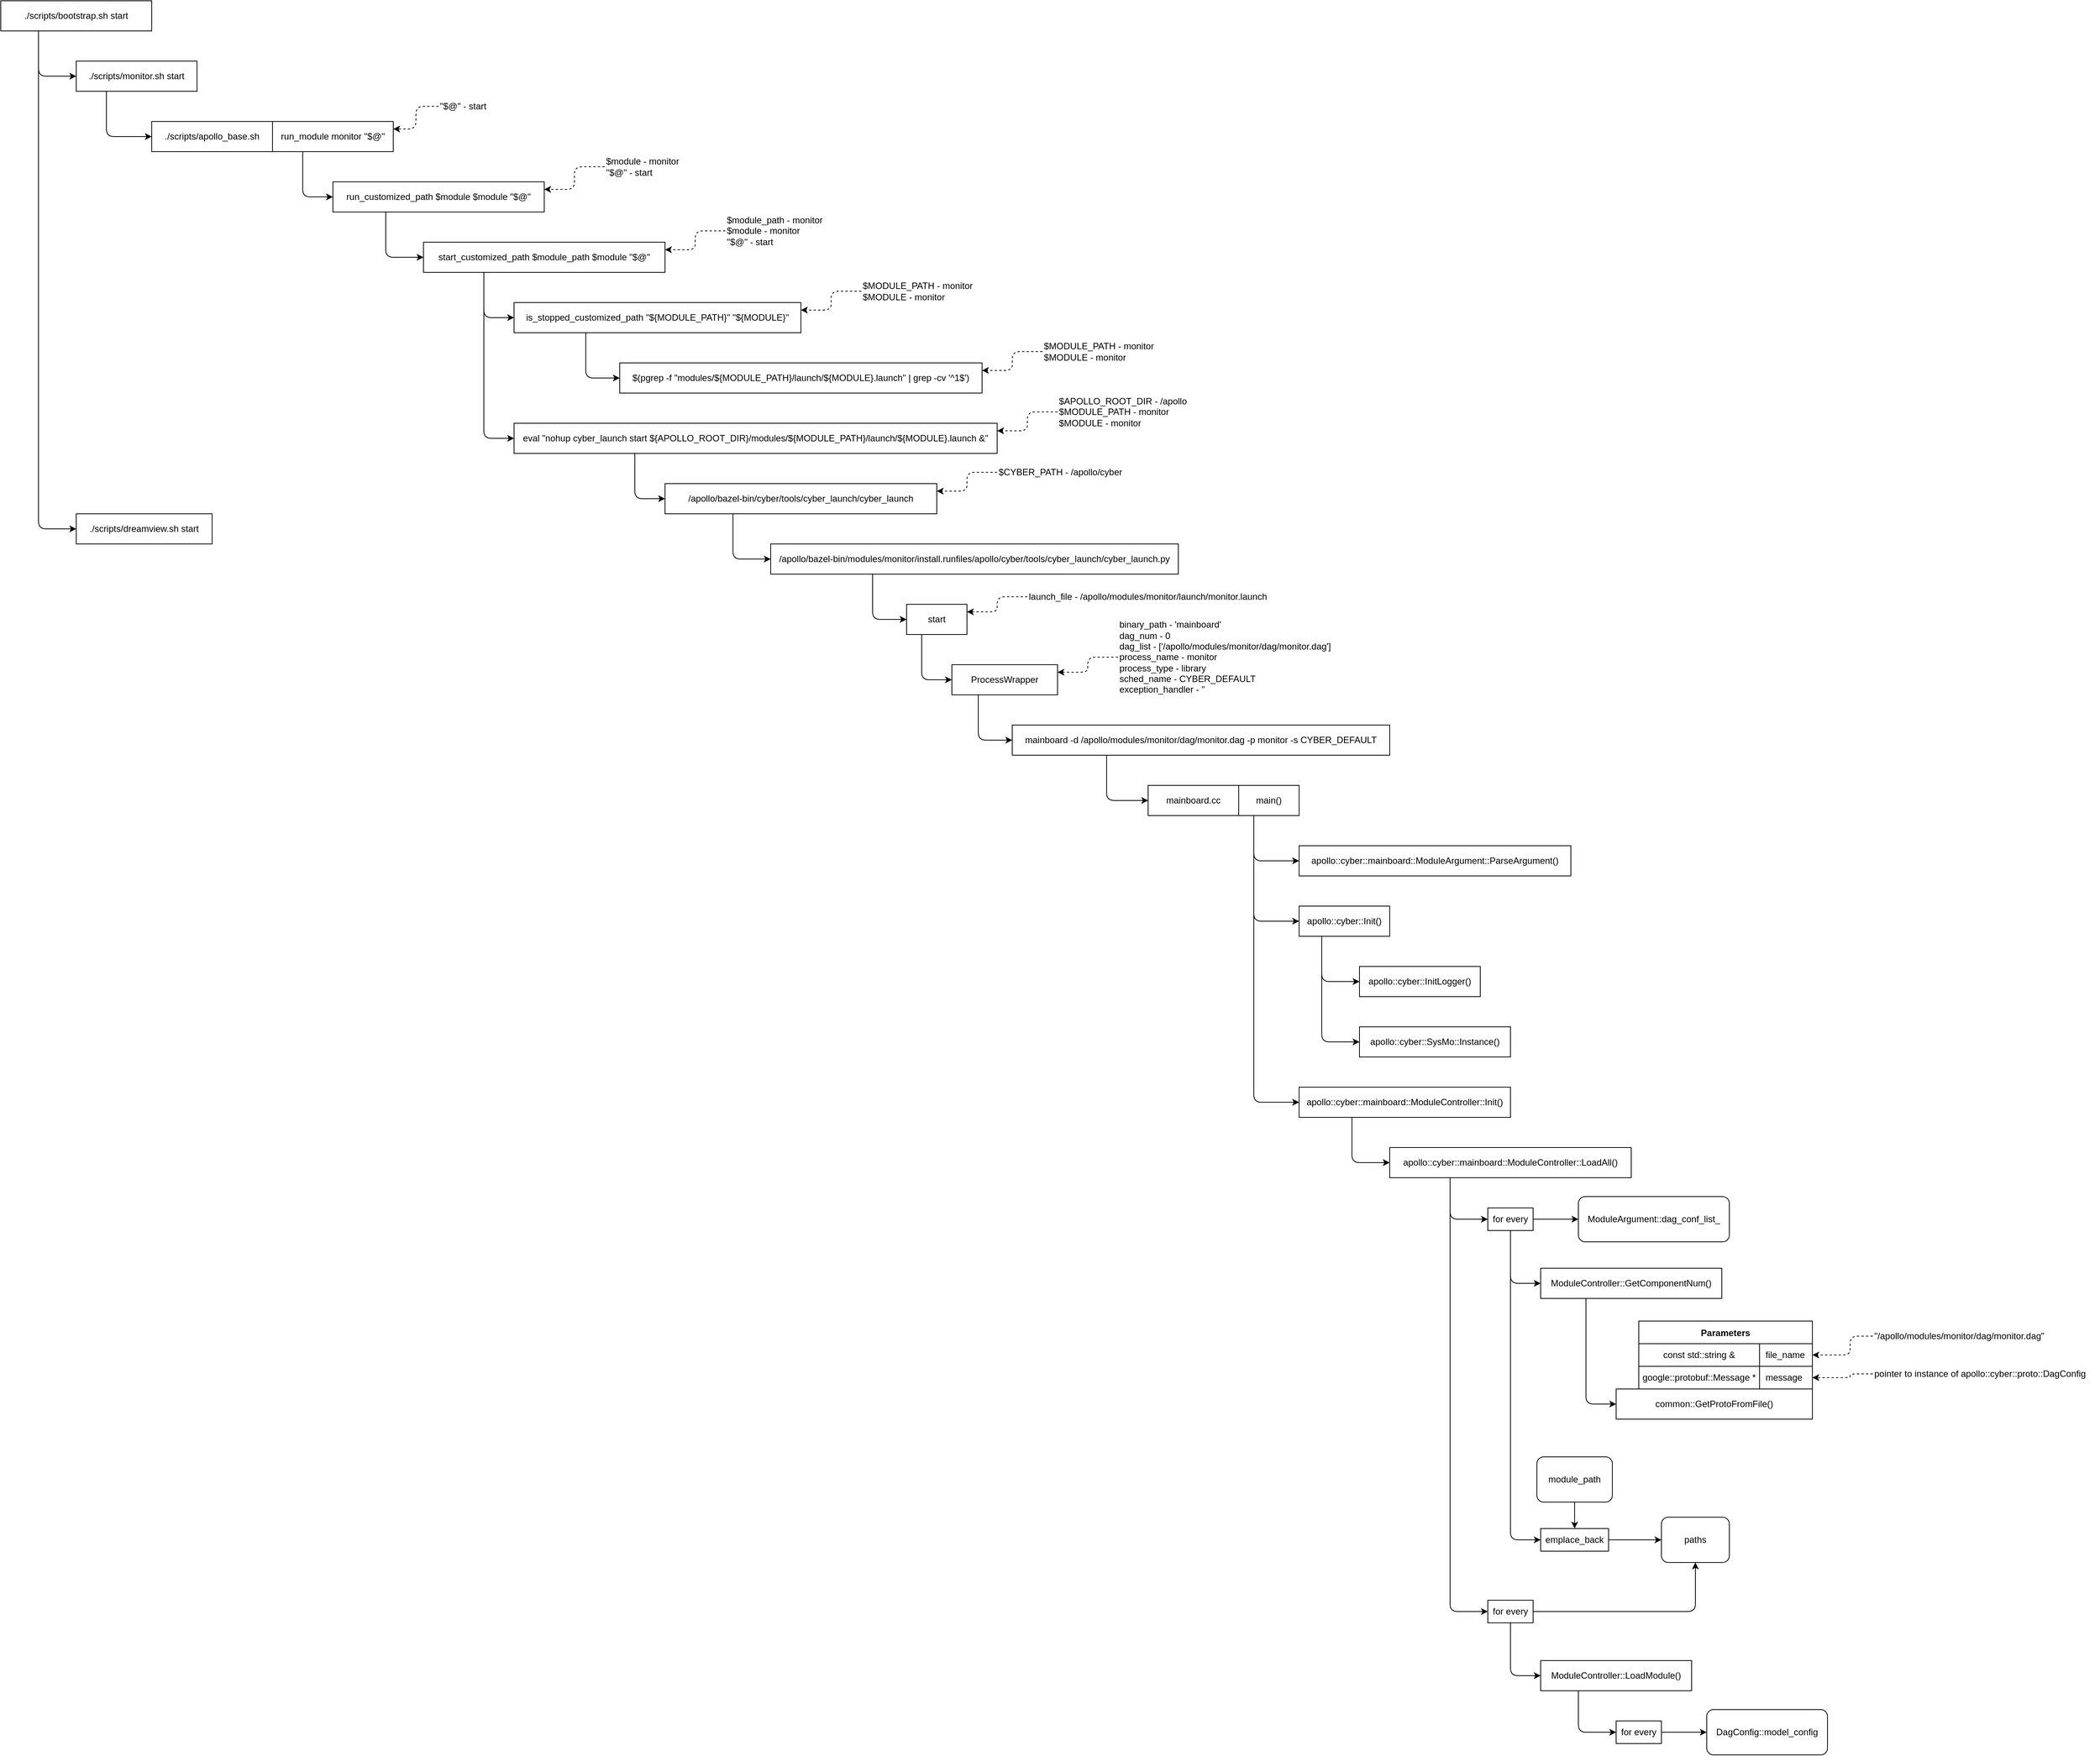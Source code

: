 <mxfile>
    <diagram id="elwUW64XEa5zMgBQE0xd" name="Page-1">
        <mxGraphModel dx="1374" dy="722" grid="1" gridSize="10" guides="1" tooltips="1" connect="1" arrows="1" fold="1" page="0" pageScale="1" pageWidth="827" pageHeight="1169" math="0" shadow="0">
            <root>
                <mxCell id="0"/>
                <mxCell id="1" parent="0"/>
                <mxCell id="5" style="edgeStyle=orthogonalEdgeStyle;html=1;exitX=0.25;exitY=1;exitDx=0;exitDy=0;entryX=0;entryY=0.5;entryDx=0;entryDy=0;" parent="1" source="2" target="3" edge="1">
                    <mxGeometry relative="1" as="geometry"/>
                </mxCell>
                <mxCell id="6" style="edgeStyle=orthogonalEdgeStyle;html=1;exitX=0.25;exitY=1;exitDx=0;exitDy=0;entryX=0;entryY=0.5;entryDx=0;entryDy=0;" parent="1" source="2" target="4" edge="1">
                    <mxGeometry relative="1" as="geometry"/>
                </mxCell>
                <mxCell id="2" value="./scripts/bootstrap.sh start" style="rounded=0;whiteSpace=wrap;html=1;" parent="1" vertex="1">
                    <mxGeometry x="120" y="120" width="200" height="40" as="geometry"/>
                </mxCell>
                <mxCell id="8" style="edgeStyle=orthogonalEdgeStyle;html=1;exitX=0.25;exitY=1;exitDx=0;exitDy=0;entryX=0;entryY=0.5;entryDx=0;entryDy=0;" parent="1" source="3" target="7" edge="1">
                    <mxGeometry relative="1" as="geometry"/>
                </mxCell>
                <mxCell id="3" value="./scripts/monitor.sh start" style="rounded=0;whiteSpace=wrap;html=1;" parent="1" vertex="1">
                    <mxGeometry x="220" y="200" width="160" height="40" as="geometry"/>
                </mxCell>
                <mxCell id="4" value="./scripts/dreamview.sh start" style="rounded=0;whiteSpace=wrap;html=1;" parent="1" vertex="1">
                    <mxGeometry x="220" y="800" width="180" height="40" as="geometry"/>
                </mxCell>
                <mxCell id="7" value="./scripts/apollo_base.sh" style="rounded=0;whiteSpace=wrap;html=1;" parent="1" vertex="1">
                    <mxGeometry x="320" y="280" width="160" height="40" as="geometry"/>
                </mxCell>
                <mxCell id="11" style="edgeStyle=orthogonalEdgeStyle;html=1;exitX=0.25;exitY=1;exitDx=0;exitDy=0;entryX=0;entryY=0.5;entryDx=0;entryDy=0;" parent="1" source="9" target="10" edge="1">
                    <mxGeometry relative="1" as="geometry"/>
                </mxCell>
                <mxCell id="9" value="run_module monitor &quot;$@&quot;" style="rounded=0;whiteSpace=wrap;html=1;" parent="1" vertex="1">
                    <mxGeometry x="480" y="280" width="160" height="40" as="geometry"/>
                </mxCell>
                <mxCell id="17" style="edgeStyle=orthogonalEdgeStyle;html=1;exitX=0.25;exitY=1;exitDx=0;exitDy=0;entryX=0;entryY=0.5;entryDx=0;entryDy=0;" parent="1" source="10" target="16" edge="1">
                    <mxGeometry relative="1" as="geometry"/>
                </mxCell>
                <mxCell id="10" value="run_customized_path $module $module &quot;$@&quot;" style="rounded=0;whiteSpace=wrap;html=1;" parent="1" vertex="1">
                    <mxGeometry x="560" y="360" width="280" height="40" as="geometry"/>
                </mxCell>
                <mxCell id="13" style="edgeStyle=orthogonalEdgeStyle;html=1;entryX=1;entryY=0.25;entryDx=0;entryDy=0;dashed=1" parent="1" source="12" target="9" edge="1">
                    <mxGeometry relative="1" as="geometry"/>
                </mxCell>
                <mxCell id="12" value="&quot;$@&quot; - start" style="text;html=1;align=center;verticalAlign=middle;resizable=0;points=[];autosize=1;strokeColor=none;fillColor=none;align=left" parent="1" vertex="1">
                    <mxGeometry x="700" y="250" width="80" height="20" as="geometry"/>
                </mxCell>
                <mxCell id="14" style="edgeStyle=orthogonalEdgeStyle;html=1;entryX=1;entryY=0.25;entryDx=0;entryDy=0;dashed=1" parent="1" source="15" target="10" edge="1">
                    <mxGeometry relative="1" as="geometry">
                        <mxPoint x="860" y="370" as="targetPoint"/>
                    </mxGeometry>
                </mxCell>
                <mxCell id="15" value="$module - monitor&lt;br&gt;&quot;$@&quot; - start" style="text;html=1;align=center;verticalAlign=middle;resizable=0;points=[];autosize=1;strokeColor=none;fillColor=none;align=left" parent="1" vertex="1">
                    <mxGeometry x="920" y="325" width="110" height="30" as="geometry"/>
                </mxCell>
                <mxCell id="21" style="edgeStyle=orthogonalEdgeStyle;html=1;exitX=0.25;exitY=1;exitDx=0;exitDy=0;entryX=0;entryY=0.5;entryDx=0;entryDy=0;" parent="1" source="16" target="20" edge="1">
                    <mxGeometry relative="1" as="geometry"/>
                </mxCell>
                <mxCell id="31" style="edgeStyle=orthogonalEdgeStyle;html=1;exitX=0.25;exitY=1;exitDx=0;exitDy=0;entryX=0;entryY=0.5;entryDx=0;entryDy=0;" parent="1" source="16" target="29" edge="1">
                    <mxGeometry relative="1" as="geometry"/>
                </mxCell>
                <mxCell id="16" value="start_customized_path $module_path $module &quot;$@&quot;" style="rounded=0;whiteSpace=wrap;html=1;" parent="1" vertex="1">
                    <mxGeometry x="680" y="440" width="320" height="40" as="geometry"/>
                </mxCell>
                <mxCell id="18" style="edgeStyle=orthogonalEdgeStyle;html=1;dashed=1;entryX=1;entryY=0.25;entryDx=0;entryDy=0;" parent="1" source="19" target="16" edge="1">
                    <mxGeometry relative="1" as="geometry">
                        <mxPoint x="1030" y="460" as="targetPoint"/>
                    </mxGeometry>
                </mxCell>
                <mxCell id="19" value="$module_path - monitor&lt;br&gt;$module - monitor&lt;br&gt;&quot;$@&quot; - start" style="text;html=1;align=center;verticalAlign=middle;resizable=0;points=[];autosize=1;strokeColor=none;fillColor=none;align=left" parent="1" vertex="1">
                    <mxGeometry x="1080" y="400" width="140" height="50" as="geometry"/>
                </mxCell>
                <mxCell id="26" style="edgeStyle=orthogonalEdgeStyle;html=1;exitX=0.25;exitY=1;exitDx=0;exitDy=0;entryX=0;entryY=0.5;entryDx=0;entryDy=0;" parent="1" source="20" target="24" edge="1">
                    <mxGeometry relative="1" as="geometry"/>
                </mxCell>
                <mxCell id="20" value="is_stopped_customized_path &quot;${MODULE_PATH}&quot; &quot;${MODULE}&quot;" style="rounded=0;whiteSpace=wrap;html=1;" parent="1" vertex="1">
                    <mxGeometry x="800" y="520" width="380" height="40" as="geometry"/>
                </mxCell>
                <mxCell id="22" style="edgeStyle=orthogonalEdgeStyle;html=1;dashed=1;entryX=1;entryY=0.25;entryDx=0;entryDy=0;" parent="1" source="23" target="20" edge="1">
                    <mxGeometry relative="1" as="geometry">
                        <mxPoint x="1210" y="560" as="targetPoint"/>
                    </mxGeometry>
                </mxCell>
                <mxCell id="23" value="$MODULE_PATH - monitor&lt;br&gt;$MODULE - monitor" style="text;html=1;align=center;verticalAlign=middle;resizable=0;points=[];autosize=1;strokeColor=none;fillColor=none;align=left" parent="1" vertex="1">
                    <mxGeometry x="1260" y="490" width="160" height="30" as="geometry"/>
                </mxCell>
                <mxCell id="24" value="$(pgrep -f &quot;modules/${MODULE_PATH}/launch/${MODULE}.launch&quot; | grep -cv '^1$')" style="rounded=0;whiteSpace=wrap;html=1;" parent="1" vertex="1">
                    <mxGeometry x="940" y="600" width="480" height="40" as="geometry"/>
                </mxCell>
                <mxCell id="27" style="edgeStyle=orthogonalEdgeStyle;html=1;dashed=1;entryX=1;entryY=0.25;entryDx=0;entryDy=0;" parent="1" source="28" target="24" edge="1">
                    <mxGeometry relative="1" as="geometry">
                        <mxPoint x="1480" y="620" as="targetPoint"/>
                    </mxGeometry>
                </mxCell>
                <mxCell id="28" value="$MODULE_PATH - monitor&lt;br&gt;$MODULE - monitor" style="text;html=1;align=center;verticalAlign=middle;resizable=0;points=[];autosize=1;strokeColor=none;fillColor=none;align=left" parent="1" vertex="1">
                    <mxGeometry x="1500" y="570" width="160" height="30" as="geometry"/>
                </mxCell>
                <mxCell id="36" style="edgeStyle=orthogonalEdgeStyle;html=1;exitX=0.25;exitY=1;exitDx=0;exitDy=0;entryX=0;entryY=0.5;entryDx=0;entryDy=0;" parent="1" source="29" target="34" edge="1">
                    <mxGeometry relative="1" as="geometry"/>
                </mxCell>
                <mxCell id="29" value="eval &quot;nohup cyber_launch start ${APOLLO_ROOT_DIR}/modules/${MODULE_PATH}/launch/${MODULE}.launch &amp;amp;&quot;" style="rounded=0;whiteSpace=wrap;html=1;" parent="1" vertex="1">
                    <mxGeometry x="800" y="680" width="640" height="40" as="geometry"/>
                </mxCell>
                <mxCell id="32" style="edgeStyle=orthogonalEdgeStyle;html=1;dashed=1;entryX=1;entryY=0.25;entryDx=0;entryDy=0;" parent="1" source="33" target="29" edge="1">
                    <mxGeometry relative="1" as="geometry">
                        <mxPoint x="1510" y="710" as="targetPoint"/>
                    </mxGeometry>
                </mxCell>
                <mxCell id="33" value="&lt;span style=&quot;text-align: center&quot;&gt;$APOLLO_ROOT_DIR - /apollo&lt;/span&gt;&lt;br&gt;$MODULE_PATH - monitor&lt;br&gt;$MODULE - monitor&amp;nbsp;" style="text;html=1;align=center;verticalAlign=middle;resizable=0;points=[];autosize=1;strokeColor=none;fillColor=none;align=left" parent="1" vertex="1">
                    <mxGeometry x="1520" y="640" width="180" height="50" as="geometry"/>
                </mxCell>
                <mxCell id="56" style="edgeStyle=orthogonalEdgeStyle;html=1;exitX=0.25;exitY=1;exitDx=0;exitDy=0;entryX=0;entryY=0.5;entryDx=0;entryDy=0;" parent="1" source="34" target="54" edge="1">
                    <mxGeometry relative="1" as="geometry"/>
                </mxCell>
                <mxCell id="34" value="&lt;span style=&quot;text-align: left&quot;&gt;/apollo/bazel-bin/cyber/tools/cyber_launch/cyber_launch&lt;/span&gt;" style="rounded=0;whiteSpace=wrap;html=1;" parent="1" vertex="1">
                    <mxGeometry x="1000" y="760" width="360" height="40" as="geometry"/>
                </mxCell>
                <mxCell id="37" style="edgeStyle=orthogonalEdgeStyle;html=1;dashed=1;entryX=1;entryY=0.25;entryDx=0;entryDy=0;" parent="1" source="38" target="34" edge="1">
                    <mxGeometry relative="1" as="geometry">
                        <mxPoint x="1390" y="790" as="targetPoint"/>
                    </mxGeometry>
                </mxCell>
                <mxCell id="38" value="&lt;div style=&quot;text-align: center&quot;&gt;&lt;span&gt;$CYBER_PATH - /apollo/cyber&lt;/span&gt;&lt;/div&gt;" style="text;html=1;align=center;verticalAlign=middle;resizable=0;points=[];autosize=1;strokeColor=none;fillColor=none;align=left" parent="1" vertex="1">
                    <mxGeometry x="1440" y="735" width="180" height="20" as="geometry"/>
                </mxCell>
                <mxCell id="46" style="edgeStyle=orthogonalEdgeStyle;html=1;exitX=0.25;exitY=1;exitDx=0;exitDy=0;entryX=0;entryY=0.5;entryDx=0;entryDy=0;" parent="1" source="39" target="44" edge="1">
                    <mxGeometry relative="1" as="geometry"/>
                </mxCell>
                <mxCell id="39" value="&lt;span style=&quot;text-align: left&quot;&gt;start&lt;/span&gt;" style="rounded=0;whiteSpace=wrap;html=1;" parent="1" vertex="1">
                    <mxGeometry x="1320" y="920" width="80" height="40" as="geometry"/>
                </mxCell>
                <mxCell id="42" style="edgeStyle=orthogonalEdgeStyle;html=1;dashed=1;entryX=1;entryY=0.25;entryDx=0;entryDy=0;" parent="1" source="43" target="39" edge="1">
                    <mxGeometry relative="1" as="geometry">
                        <mxPoint x="1410" y="935" as="targetPoint"/>
                    </mxGeometry>
                </mxCell>
                <mxCell id="43" value="&lt;div style=&quot;text-align: center&quot;&gt;launch_file - /apollo/modules/monitor/launch/monitor.launch&lt;br&gt;&lt;/div&gt;" style="text;html=1;align=center;verticalAlign=middle;resizable=0;points=[];autosize=1;strokeColor=none;fillColor=none;align=left" parent="1" vertex="1">
                    <mxGeometry x="1480" y="900" width="330" height="20" as="geometry"/>
                </mxCell>
                <mxCell id="60" style="edgeStyle=orthogonalEdgeStyle;html=1;exitX=0.25;exitY=1;exitDx=0;exitDy=0;entryX=0;entryY=0.5;entryDx=0;entryDy=0;" parent="1" source="44" target="58" edge="1">
                    <mxGeometry relative="1" as="geometry"/>
                </mxCell>
                <mxCell id="44" value="&lt;div style=&quot;text-align: left&quot;&gt;ProcessWrapper&lt;br&gt;&lt;/div&gt;" style="rounded=0;whiteSpace=wrap;html=1;" parent="1" vertex="1">
                    <mxGeometry x="1380" y="1000" width="140" height="40" as="geometry"/>
                </mxCell>
                <mxCell id="47" style="edgeStyle=orthogonalEdgeStyle;html=1;dashed=1;entryX=1;entryY=0.25;entryDx=0;entryDy=0;" parent="1" source="52" target="44" edge="1">
                    <mxGeometry relative="1" as="geometry">
                        <mxPoint x="1560" y="1020" as="targetPoint"/>
                        <mxPoint x="1600" y="990" as="sourcePoint"/>
                    </mxGeometry>
                </mxCell>
                <mxCell id="49" value="&lt;div style=&quot;text-align: center&quot;&gt;&lt;br&gt;&lt;/div&gt;" style="text;html=1;align=center;verticalAlign=middle;resizable=0;points=[];autosize=1;strokeColor=none;fillColor=none;align=left" parent="1" vertex="1">
                    <mxGeometry x="1570" y="1025" width="20" height="20" as="geometry"/>
                </mxCell>
                <mxCell id="52" value="binary_path - 'mainboard'&lt;br&gt;dag_num - 0&lt;br&gt;&lt;div&gt;dag_list -&amp;nbsp;['/apollo/modules/monitor/dag/monitor.dag']&lt;/div&gt;&lt;div&gt;process_name -&amp;nbsp;monitor&lt;/div&gt;&lt;div&gt;process_type -&amp;nbsp;library&lt;/div&gt;&lt;div&gt;sched_name -&amp;nbsp;CYBER_DEFAULT&lt;/div&gt;&lt;div&gt;exception_handler - ''&lt;/div&gt;" style="text;html=1;align=center;verticalAlign=middle;resizable=0;points=[];autosize=1;strokeColor=none;fillColor=none;align=left" parent="1" vertex="1">
                    <mxGeometry x="1600" y="940" width="300" height="100" as="geometry"/>
                </mxCell>
                <mxCell id="57" style="edgeStyle=orthogonalEdgeStyle;html=1;exitX=0.25;exitY=1;exitDx=0;exitDy=0;entryX=0;entryY=0.5;entryDx=0;entryDy=0;" parent="1" source="54" target="39" edge="1">
                    <mxGeometry relative="1" as="geometry">
                        <Array as="points">
                            <mxPoint x="1275" y="940"/>
                        </Array>
                    </mxGeometry>
                </mxCell>
                <mxCell id="54" value="&lt;div style=&quot;text-align: left&quot;&gt;&lt;span&gt;/apollo/bazel-bin/modules/monitor/install.runfiles/apollo/cyber/tools/cyber_launch/cyber_launch.py&lt;/span&gt;&lt;/div&gt;" style="rounded=0;whiteSpace=wrap;html=1;" parent="1" vertex="1">
                    <mxGeometry x="1140" y="840" width="540" height="40" as="geometry"/>
                </mxCell>
                <mxCell id="65" style="edgeStyle=orthogonalEdgeStyle;html=1;exitX=0.25;exitY=1;exitDx=0;exitDy=0;entryX=0;entryY=0.5;entryDx=0;entryDy=0;" parent="1" source="58" target="61" edge="1">
                    <mxGeometry relative="1" as="geometry">
                        <Array as="points">
                            <mxPoint x="1585" y="1180"/>
                        </Array>
                    </mxGeometry>
                </mxCell>
                <mxCell id="58" value="&lt;div style=&quot;text-align: left&quot;&gt;mainboard -d /apollo/modules/monitor/dag/monitor.dag -p monitor -s CYBER_DEFAULT&lt;br&gt;&lt;/div&gt;" style="rounded=0;whiteSpace=wrap;html=1;" parent="1" vertex="1">
                    <mxGeometry x="1460" y="1080" width="500" height="40" as="geometry"/>
                </mxCell>
                <mxCell id="61" value="&lt;div style=&quot;text-align: left&quot;&gt;mainboard.cc&lt;br&gt;&lt;/div&gt;" style="rounded=0;whiteSpace=wrap;html=1;" parent="1" vertex="1">
                    <mxGeometry x="1640" y="1160" width="120" height="40" as="geometry"/>
                </mxCell>
                <mxCell id="68" style="edgeStyle=orthogonalEdgeStyle;html=1;exitX=0.25;exitY=1;exitDx=0;exitDy=0;entryX=0;entryY=0.5;entryDx=0;entryDy=0;" parent="1" source="63" target="66" edge="1">
                    <mxGeometry relative="1" as="geometry"/>
                </mxCell>
                <mxCell id="71" style="edgeStyle=orthogonalEdgeStyle;html=1;exitX=0.25;exitY=1;exitDx=0;exitDy=0;entryX=0;entryY=0.5;entryDx=0;entryDy=0;" parent="1" source="63" target="69" edge="1">
                    <mxGeometry relative="1" as="geometry"/>
                </mxCell>
                <mxCell id="80" style="edgeStyle=orthogonalEdgeStyle;html=1;exitX=0.25;exitY=1;exitDx=0;exitDy=0;entryX=0;entryY=0.5;entryDx=0;entryDy=0;" parent="1" source="63" target="78" edge="1">
                    <mxGeometry relative="1" as="geometry"/>
                </mxCell>
                <mxCell id="63" value="&lt;div style=&quot;text-align: left&quot;&gt;main()&lt;br&gt;&lt;/div&gt;" style="rounded=0;whiteSpace=wrap;html=1;" parent="1" vertex="1">
                    <mxGeometry x="1760" y="1160" width="80" height="40" as="geometry"/>
                </mxCell>
                <mxCell id="66" value="&lt;div style=&quot;text-align: left&quot;&gt;apollo::cyber::mainboard::ModuleArgument::ParseArgument()&lt;br&gt;&lt;/div&gt;" style="rounded=0;whiteSpace=wrap;html=1;" parent="1" vertex="1">
                    <mxGeometry x="1840" y="1240" width="360" height="40" as="geometry"/>
                </mxCell>
                <mxCell id="74" style="edgeStyle=orthogonalEdgeStyle;html=1;exitX=0.25;exitY=1;exitDx=0;exitDy=0;entryX=0;entryY=0.5;entryDx=0;entryDy=0;" parent="1" source="69" target="72" edge="1">
                    <mxGeometry relative="1" as="geometry"/>
                </mxCell>
                <mxCell id="77" style="edgeStyle=orthogonalEdgeStyle;html=1;exitX=0.25;exitY=1;exitDx=0;exitDy=0;entryX=0;entryY=0.5;entryDx=0;entryDy=0;" parent="1" source="69" target="75" edge="1">
                    <mxGeometry relative="1" as="geometry"/>
                </mxCell>
                <mxCell id="69" value="&lt;div style=&quot;text-align: left&quot;&gt;apollo::cyber::Init()&lt;br&gt;&lt;/div&gt;" style="rounded=0;whiteSpace=wrap;html=1;" parent="1" vertex="1">
                    <mxGeometry x="1840" y="1320" width="120" height="40" as="geometry"/>
                </mxCell>
                <mxCell id="72" value="&lt;div style=&quot;text-align: left&quot;&gt;apollo::cyber::InitLogger()&lt;br&gt;&lt;/div&gt;" style="rounded=0;whiteSpace=wrap;html=1;" parent="1" vertex="1">
                    <mxGeometry x="1920" y="1400" width="160" height="40" as="geometry"/>
                </mxCell>
                <mxCell id="75" value="&lt;div style=&quot;text-align: left&quot;&gt;apollo::cyber::SysMo::Instance()&lt;br&gt;&lt;/div&gt;" style="rounded=0;whiteSpace=wrap;html=1;" parent="1" vertex="1">
                    <mxGeometry x="1920" y="1480" width="200" height="40" as="geometry"/>
                </mxCell>
                <mxCell id="82" style="edgeStyle=orthogonalEdgeStyle;html=1;exitX=0.25;exitY=1;exitDx=0;exitDy=0;entryX=0;entryY=0.5;entryDx=0;entryDy=0;" parent="1" source="78" target="81" edge="1">
                    <mxGeometry relative="1" as="geometry"/>
                </mxCell>
                <mxCell id="78" value="&lt;div style=&quot;text-align: left&quot;&gt;apollo::cyber::mainboard::ModuleController::Init()&lt;br&gt;&lt;/div&gt;" style="rounded=0;whiteSpace=wrap;html=1;" parent="1" vertex="1">
                    <mxGeometry x="1840" y="1560" width="280" height="40" as="geometry"/>
                </mxCell>
                <mxCell id="84" style="edgeStyle=orthogonalEdgeStyle;html=1;exitX=0.25;exitY=1;exitDx=0;exitDy=0;entryX=0;entryY=0.5;entryDx=0;entryDy=0;" edge="1" parent="1" source="81" target="83">
                    <mxGeometry relative="1" as="geometry"/>
                </mxCell>
                <mxCell id="115" style="edgeStyle=orthogonalEdgeStyle;html=1;exitX=0.25;exitY=1;exitDx=0;exitDy=0;entryX=0;entryY=0.5;entryDx=0;entryDy=0;" edge="1" parent="1" source="81" target="113">
                    <mxGeometry relative="1" as="geometry"/>
                </mxCell>
                <mxCell id="81" value="&lt;div style=&quot;text-align: left&quot;&gt;apollo::cyber::mainboard::ModuleController::LoadAll()&lt;br&gt;&lt;/div&gt;" style="rounded=0;whiteSpace=wrap;html=1;" parent="1" vertex="1">
                    <mxGeometry x="1960" y="1640" width="320" height="40" as="geometry"/>
                </mxCell>
                <mxCell id="86" style="edgeStyle=orthogonalEdgeStyle;html=1;" edge="1" parent="1" source="83" target="85">
                    <mxGeometry relative="1" as="geometry"/>
                </mxCell>
                <mxCell id="89" style="edgeStyle=orthogonalEdgeStyle;html=1;entryX=0;entryY=0.5;entryDx=0;entryDy=0;" edge="1" parent="1" source="83" target="87">
                    <mxGeometry relative="1" as="geometry">
                        <Array as="points">
                            <mxPoint x="2120" y="1820"/>
                        </Array>
                    </mxGeometry>
                </mxCell>
                <mxCell id="108" style="edgeStyle=orthogonalEdgeStyle;html=1;exitX=0.5;exitY=1;exitDx=0;exitDy=0;entryX=0;entryY=0.5;entryDx=0;entryDy=0;" edge="1" parent="1" source="83" target="107">
                    <mxGeometry relative="1" as="geometry"/>
                </mxCell>
                <mxCell id="83" value="for every" style="rounded=0;whiteSpace=wrap;html=1;" vertex="1" parent="1">
                    <mxGeometry x="2090" y="1720" width="60" height="30" as="geometry"/>
                </mxCell>
                <mxCell id="85" value="ModuleArgument::dag_conf_list_" style="rounded=1;whiteSpace=wrap;html=1;" vertex="1" parent="1">
                    <mxGeometry x="2210" y="1705" width="200" height="60" as="geometry"/>
                </mxCell>
                <mxCell id="92" style="edgeStyle=orthogonalEdgeStyle;html=1;exitX=0.25;exitY=1;exitDx=0;exitDy=0;entryX=0;entryY=0.5;entryDx=0;entryDy=0;" edge="1" parent="1" source="87" target="90">
                    <mxGeometry relative="1" as="geometry"/>
                </mxCell>
                <mxCell id="87" value="&lt;div style=&quot;text-align: left&quot;&gt;ModuleController::GetComponentNum()&lt;br&gt;&lt;/div&gt;" style="rounded=0;whiteSpace=wrap;html=1;" vertex="1" parent="1">
                    <mxGeometry x="2160" y="1800" width="240" height="40" as="geometry"/>
                </mxCell>
                <mxCell id="90" value="&lt;div style=&quot;text-align: left&quot;&gt;common::GetProtoFromFile()&lt;br&gt;&lt;/div&gt;" style="rounded=0;whiteSpace=wrap;html=1;" vertex="1" parent="1">
                    <mxGeometry x="2260" y="1960" width="260" height="40" as="geometry"/>
                </mxCell>
                <mxCell id="93" value="Parameters" style="shape=table;startSize=30;container=1;collapsible=0;childLayout=tableLayout;fixedRows=1;rowLines=0;fontStyle=1;align=center;pointerEvents=1;" vertex="1" parent="1">
                    <mxGeometry x="2290" y="1870" width="230" height="90" as="geometry"/>
                </mxCell>
                <mxCell id="94" value="" style="shape=partialRectangle;html=1;whiteSpace=wrap;collapsible=0;dropTarget=0;pointerEvents=1;fillColor=none;top=0;left=0;bottom=1;right=0;points=[[0,0.5],[1,0.5]];portConstraint=eastwest;" vertex="1" parent="93">
                    <mxGeometry y="30" width="230" height="30" as="geometry"/>
                </mxCell>
                <mxCell id="95" value="const std::string &amp;amp;" style="shape=partialRectangle;html=1;whiteSpace=wrap;connectable=0;fillColor=none;top=0;left=0;bottom=0;right=0;overflow=hidden;pointerEvents=1;" vertex="1" parent="94">
                    <mxGeometry width="160" height="30" as="geometry">
                        <mxRectangle width="160" height="30" as="alternateBounds"/>
                    </mxGeometry>
                </mxCell>
                <mxCell id="96" value="file_name" style="shape=partialRectangle;html=1;whiteSpace=wrap;connectable=0;fillColor=none;top=0;left=0;bottom=0;right=0;align=left;spacingLeft=6;overflow=hidden;pointerEvents=1;" vertex="1" parent="94">
                    <mxGeometry x="160" width="70" height="30" as="geometry">
                        <mxRectangle width="70" height="30" as="alternateBounds"/>
                    </mxGeometry>
                </mxCell>
                <mxCell id="97" value="" style="shape=partialRectangle;html=1;whiteSpace=wrap;collapsible=0;dropTarget=0;pointerEvents=1;fillColor=none;top=0;left=0;bottom=0;right=0;points=[[0,0.5],[1,0.5]];portConstraint=eastwest;" vertex="1" parent="93">
                    <mxGeometry y="60" width="230" height="30" as="geometry"/>
                </mxCell>
                <mxCell id="98" value="google::protobuf::Message *" style="shape=partialRectangle;html=1;whiteSpace=wrap;connectable=0;fillColor=none;top=0;left=0;bottom=0;right=0;overflow=hidden;pointerEvents=1;" vertex="1" parent="97">
                    <mxGeometry width="160" height="30" as="geometry">
                        <mxRectangle width="160" height="30" as="alternateBounds"/>
                    </mxGeometry>
                </mxCell>
                <mxCell id="99" value="message" style="shape=partialRectangle;html=1;whiteSpace=wrap;connectable=0;fillColor=none;top=0;left=0;bottom=0;right=0;align=left;spacingLeft=6;overflow=hidden;pointerEvents=1;" vertex="1" parent="97">
                    <mxGeometry x="160" width="70" height="30" as="geometry">
                        <mxRectangle width="70" height="30" as="alternateBounds"/>
                    </mxGeometry>
                </mxCell>
                <mxCell id="104" style="edgeStyle=orthogonalEdgeStyle;html=1;entryX=1;entryY=0.5;entryDx=0;entryDy=0;dashed=1" edge="1" parent="1" source="103" target="94">
                    <mxGeometry relative="1" as="geometry">
                        <Array as="points">
                            <mxPoint x="2570" y="1890"/>
                            <mxPoint x="2570" y="1915"/>
                        </Array>
                    </mxGeometry>
                </mxCell>
                <mxCell id="103" value="&quot;/apollo/modules/monitor/dag/monitor.dag&quot;" style="text;html=1;align=center;verticalAlign=middle;resizable=0;points=[];autosize=1;strokeColor=none;fillColor=none;align=left" vertex="1" parent="1">
                    <mxGeometry x="2600" y="1880" width="240" height="20" as="geometry"/>
                </mxCell>
                <mxCell id="105" style="edgeStyle=orthogonalEdgeStyle;html=1;dashed=1" edge="1" parent="1" source="106" target="97">
                    <mxGeometry relative="1" as="geometry">
                        <mxPoint x="2540" y="1960" as="targetPoint"/>
                        <Array as="points">
                            <mxPoint x="2570" y="1940"/>
                            <mxPoint x="2570" y="1945"/>
                        </Array>
                    </mxGeometry>
                </mxCell>
                <mxCell id="106" value="pointer to instance of&amp;nbsp;apollo::cyber::proto::DagConfig" style="text;html=1;align=center;verticalAlign=middle;resizable=0;points=[];autosize=1;strokeColor=none;fillColor=none;align=left" vertex="1" parent="1">
                    <mxGeometry x="2600" y="1930" width="300" height="20" as="geometry"/>
                </mxCell>
                <mxCell id="110" style="edgeStyle=orthogonalEdgeStyle;html=1;entryX=0;entryY=0.5;entryDx=0;entryDy=0;" edge="1" parent="1" source="107" target="109">
                    <mxGeometry relative="1" as="geometry"/>
                </mxCell>
                <mxCell id="107" value="emplace_back" style="rounded=0;whiteSpace=wrap;html=1;" vertex="1" parent="1">
                    <mxGeometry x="2160" y="2145" width="90" height="30" as="geometry"/>
                </mxCell>
                <mxCell id="109" value="paths" style="rounded=1;whiteSpace=wrap;html=1;" vertex="1" parent="1">
                    <mxGeometry x="2320" y="2130" width="90" height="60" as="geometry"/>
                </mxCell>
                <mxCell id="112" style="edgeStyle=orthogonalEdgeStyle;html=1;entryX=0.5;entryY=0;entryDx=0;entryDy=0;" edge="1" parent="1" source="111" target="107">
                    <mxGeometry relative="1" as="geometry"/>
                </mxCell>
                <mxCell id="111" value="module_path" style="rounded=1;whiteSpace=wrap;html=1;" vertex="1" parent="1">
                    <mxGeometry x="2155" y="2050" width="100" height="60" as="geometry"/>
                </mxCell>
                <mxCell id="114" style="edgeStyle=orthogonalEdgeStyle;html=1;entryX=0.5;entryY=1;entryDx=0;entryDy=0;" edge="1" parent="1" source="113" target="109">
                    <mxGeometry relative="1" as="geometry"/>
                </mxCell>
                <mxCell id="117" style="edgeStyle=orthogonalEdgeStyle;html=1;exitX=0.5;exitY=1;exitDx=0;exitDy=0;entryX=0;entryY=0.5;entryDx=0;entryDy=0;" edge="1" parent="1" source="113" target="116">
                    <mxGeometry relative="1" as="geometry"/>
                </mxCell>
                <mxCell id="113" value="for every" style="rounded=0;whiteSpace=wrap;html=1;" vertex="1" parent="1">
                    <mxGeometry x="2090" y="2240" width="60" height="30" as="geometry"/>
                </mxCell>
                <mxCell id="119" style="edgeStyle=orthogonalEdgeStyle;html=1;exitX=0.25;exitY=1;exitDx=0;exitDy=0;entryX=0;entryY=0.5;entryDx=0;entryDy=0;" edge="1" parent="1" source="116" target="118">
                    <mxGeometry relative="1" as="geometry"/>
                </mxCell>
                <mxCell id="116" value="&lt;div style=&quot;text-align: left&quot;&gt;ModuleController::LoadModule()&lt;br&gt;&lt;/div&gt;" style="rounded=0;whiteSpace=wrap;html=1;" vertex="1" parent="1">
                    <mxGeometry x="2160" y="2320" width="200" height="40" as="geometry"/>
                </mxCell>
                <mxCell id="121" style="edgeStyle=orthogonalEdgeStyle;html=1;entryX=0;entryY=0.5;entryDx=0;entryDy=0;" edge="1" parent="1" source="118" target="120">
                    <mxGeometry relative="1" as="geometry"/>
                </mxCell>
                <mxCell id="118" value="for every" style="rounded=0;whiteSpace=wrap;html=1;" vertex="1" parent="1">
                    <mxGeometry x="2260" y="2400" width="60" height="30" as="geometry"/>
                </mxCell>
                <mxCell id="120" value="DagConfig::model_config" style="rounded=1;whiteSpace=wrap;html=1;" vertex="1" parent="1">
                    <mxGeometry x="2380" y="2385" width="160" height="60" as="geometry"/>
                </mxCell>
            </root>
        </mxGraphModel>
    </diagram>
</mxfile>